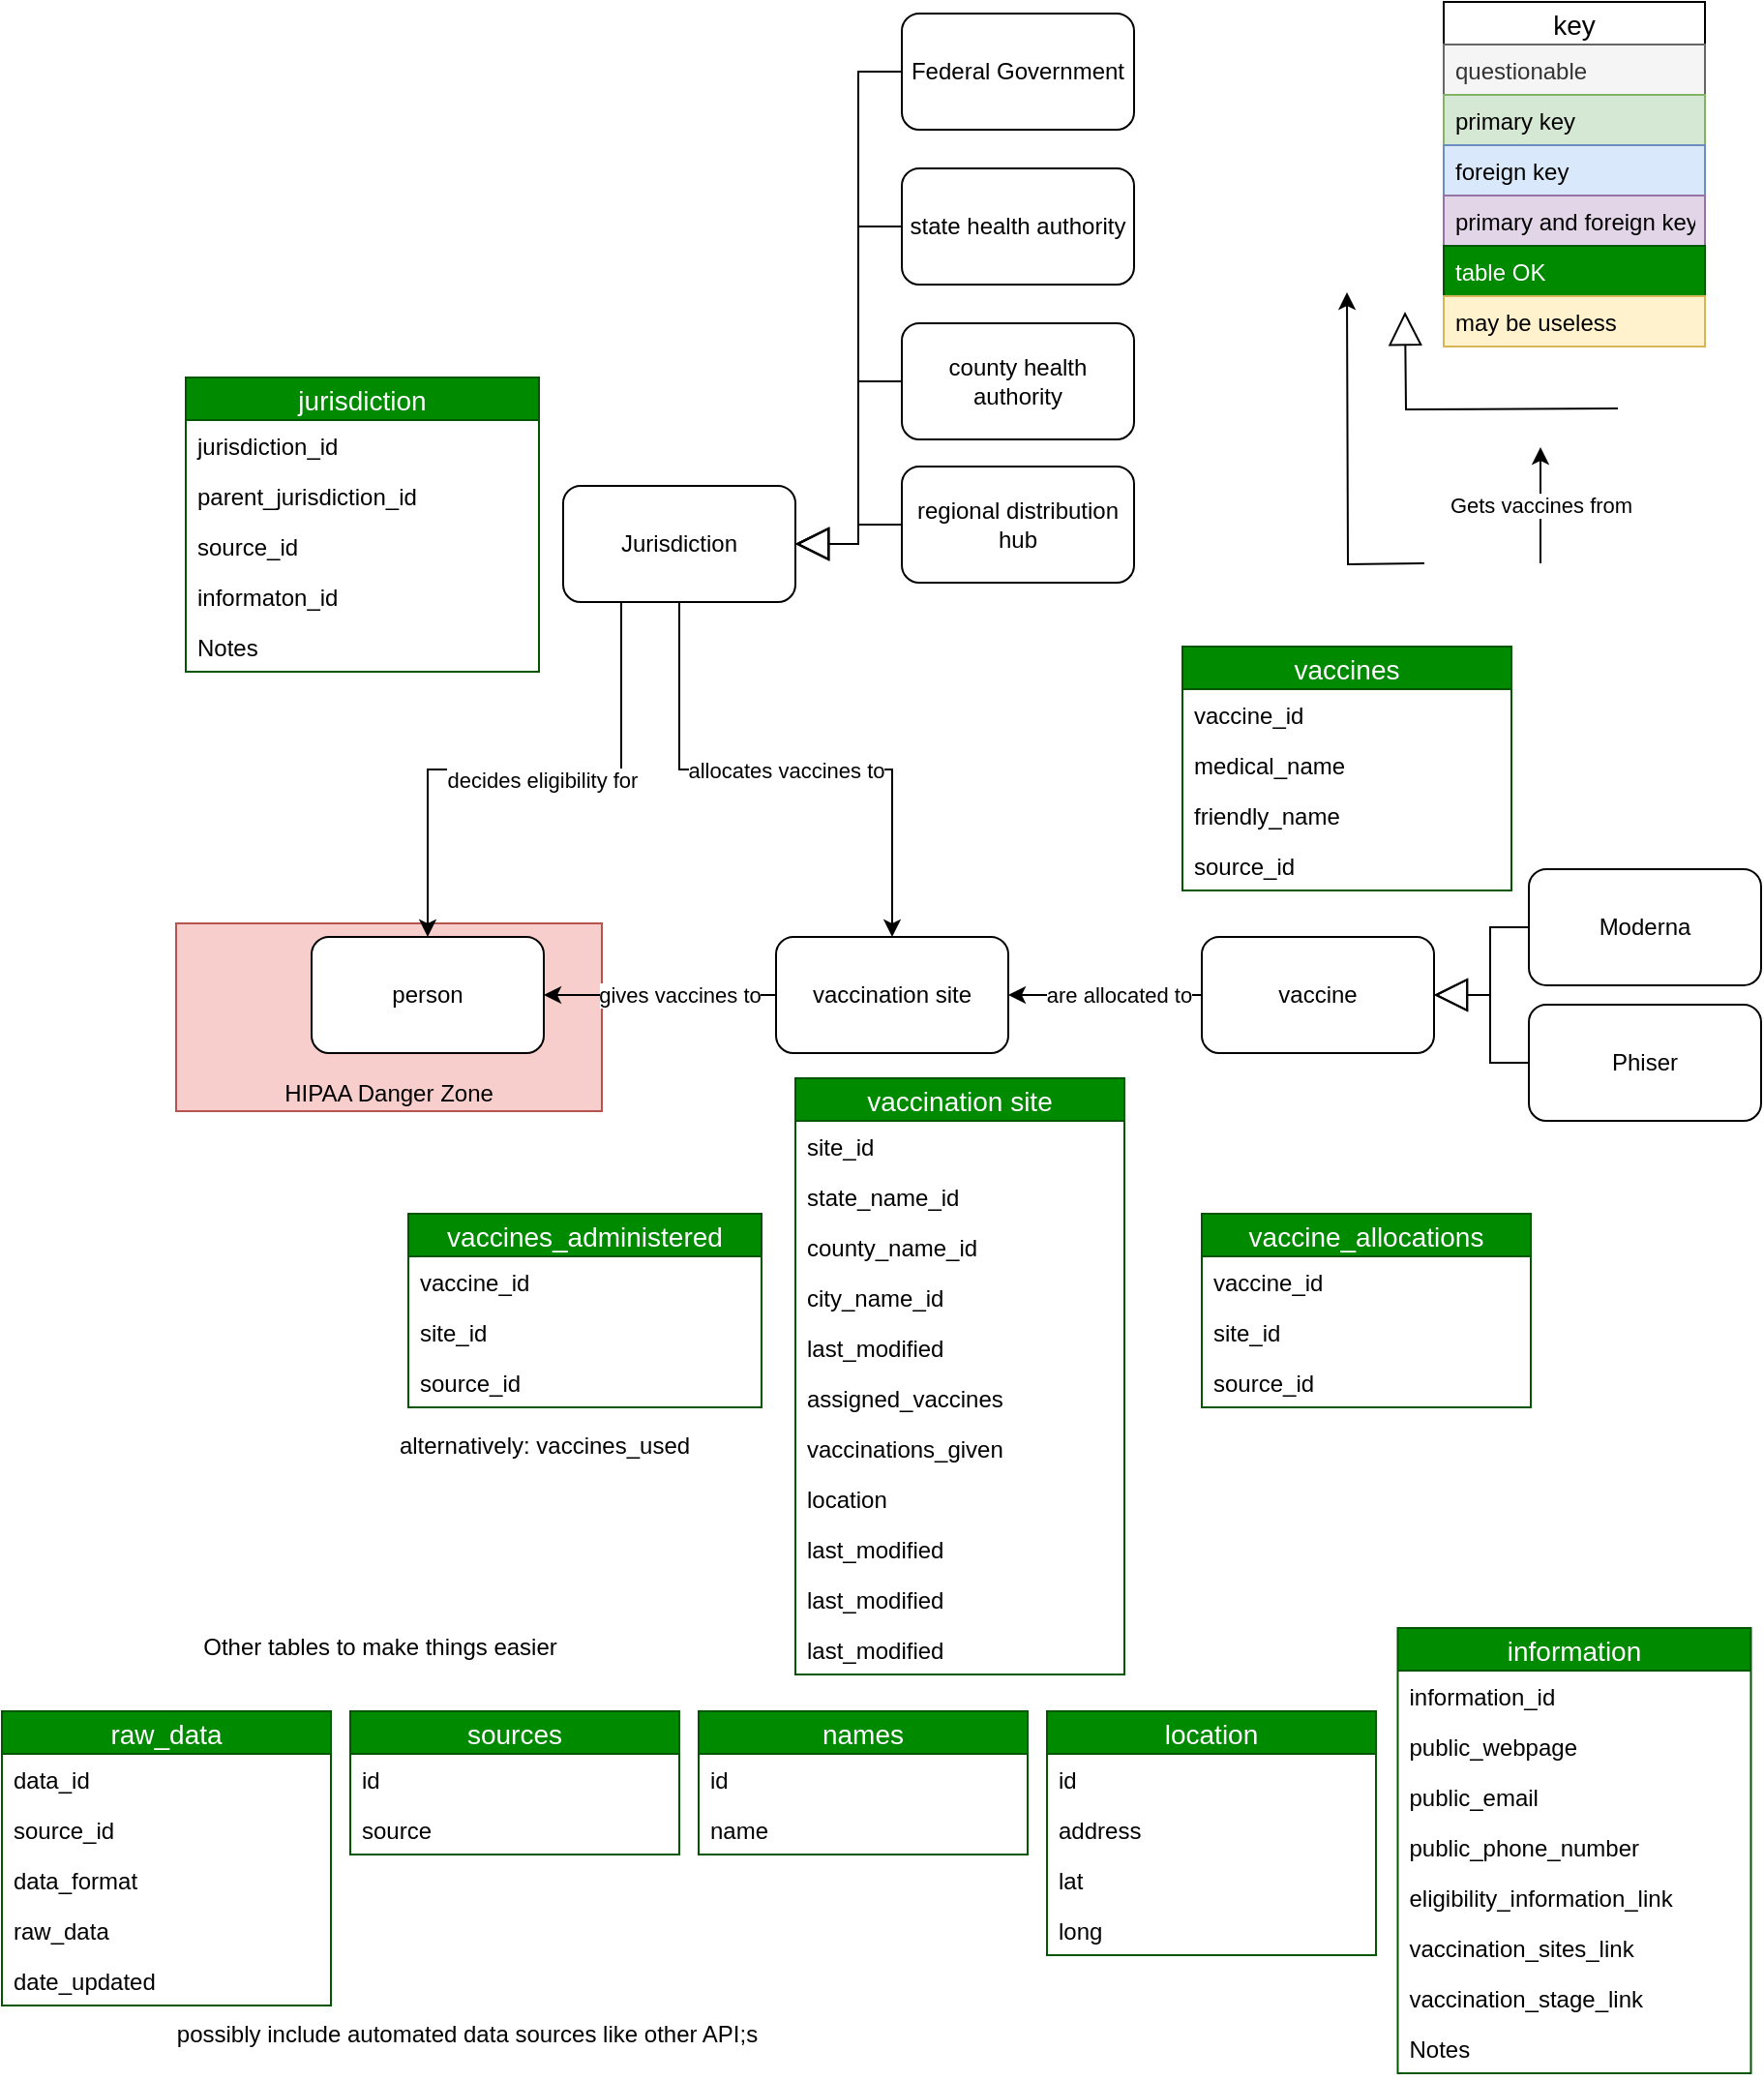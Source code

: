 <mxfile compressed="false" version="13.7.9" type="device">
  <diagram id="gkTDoFV87DzuoV1fEBKY" name="Page-1">
    <mxGraphModel dx="1480" dy="555" grid="1" gridSize="10" guides="1" tooltips="1" connect="1" arrows="1" fold="1" page="1" pageScale="1" pageWidth="850" pageHeight="1100" math="0" shadow="0">
      <root>
        <mxCell id="0" />
        <mxCell id="1" parent="0" />
        <mxCell id="8nI3qpwCQh2RL1x1nEvz-51" value="HIPAA Danger Zone" style="rounded=0;whiteSpace=wrap;html=1;fillColor=#f8cecc;strokeColor=#b85450;verticalAlign=bottom;" parent="1" vertex="1">
          <mxGeometry x="30" y="486" width="220" height="97" as="geometry" />
        </mxCell>
        <mxCell id="2SADG2Mm19aQtGV7RvQH-7" style="edgeStyle=orthogonalEdgeStyle;rounded=0;orthogonalLoop=1;jettySize=auto;html=1;endArrow=classic;endFill=1;endSize=6;" parent="1" edge="1">
          <mxGeometry relative="1" as="geometry">
            <mxPoint x="635" y="160" as="targetPoint" />
            <mxPoint x="675" y="300" as="sourcePoint" />
          </mxGeometry>
        </mxCell>
        <mxCell id="2SADG2Mm19aQtGV7RvQH-26" style="edgeStyle=orthogonalEdgeStyle;rounded=0;orthogonalLoop=1;jettySize=auto;html=1;exitX=0;exitY=0.5;exitDx=0;exitDy=0;entryX=1;entryY=0.5;entryDx=0;entryDy=0;endArrow=classic;endFill=1;endSize=6;" parent="1" source="2SADG2Mm19aQtGV7RvQH-1" target="2SADG2Mm19aQtGV7RvQH-17" edge="1">
          <mxGeometry relative="1" as="geometry" />
        </mxCell>
        <mxCell id="2SADG2Mm19aQtGV7RvQH-27" value="gives vaccines to" style="edgeLabel;html=1;align=center;verticalAlign=middle;resizable=0;points=[];" parent="2SADG2Mm19aQtGV7RvQH-26" vertex="1" connectable="0">
          <mxGeometry x="0.208" y="-2" relative="1" as="geometry">
            <mxPoint x="22" y="2" as="offset" />
          </mxGeometry>
        </mxCell>
        <mxCell id="2SADG2Mm19aQtGV7RvQH-1" value="vaccination site" style="rounded=1;whiteSpace=wrap;html=1;" parent="1" vertex="1">
          <mxGeometry x="340" y="493" width="120" height="60" as="geometry" />
        </mxCell>
        <mxCell id="2SADG2Mm19aQtGV7RvQH-33" style="edgeStyle=orthogonalEdgeStyle;rounded=0;orthogonalLoop=1;jettySize=auto;html=1;exitX=0;exitY=0.5;exitDx=0;exitDy=0;entryX=1;entryY=0.5;entryDx=0;entryDy=0;endArrow=classic;endFill=1;endSize=6;" parent="1" source="2SADG2Mm19aQtGV7RvQH-2" target="2SADG2Mm19aQtGV7RvQH-1" edge="1">
          <mxGeometry relative="1" as="geometry" />
        </mxCell>
        <mxCell id="2SADG2Mm19aQtGV7RvQH-34" value="are allocated to" style="edgeLabel;html=1;align=center;verticalAlign=middle;resizable=0;points=[];" parent="2SADG2Mm19aQtGV7RvQH-33" vertex="1" connectable="0">
          <mxGeometry x="0.327" y="2" relative="1" as="geometry">
            <mxPoint x="23.33" y="-2" as="offset" />
          </mxGeometry>
        </mxCell>
        <mxCell id="2SADG2Mm19aQtGV7RvQH-2" value="vaccine" style="rounded=1;whiteSpace=wrap;html=1;" parent="1" vertex="1">
          <mxGeometry x="560" y="493" width="120" height="60" as="geometry" />
        </mxCell>
        <mxCell id="2SADG2Mm19aQtGV7RvQH-5" style="edgeStyle=orthogonalEdgeStyle;rounded=0;orthogonalLoop=1;jettySize=auto;html=1;exitX=0;exitY=0.5;exitDx=0;exitDy=0;entryX=1;entryY=0.5;entryDx=0;entryDy=0;endArrow=block;endFill=0;endSize=15;" parent="1" source="2SADG2Mm19aQtGV7RvQH-3" target="2SADG2Mm19aQtGV7RvQH-2" edge="1">
          <mxGeometry relative="1" as="geometry" />
        </mxCell>
        <mxCell id="2SADG2Mm19aQtGV7RvQH-3" value="Phiser" style="rounded=1;whiteSpace=wrap;html=1;" parent="1" vertex="1">
          <mxGeometry x="729" y="528" width="120" height="60" as="geometry" />
        </mxCell>
        <mxCell id="2SADG2Mm19aQtGV7RvQH-6" style="edgeStyle=orthogonalEdgeStyle;rounded=0;orthogonalLoop=1;jettySize=auto;html=1;exitX=0;exitY=0.5;exitDx=0;exitDy=0;entryX=1;entryY=0.5;entryDx=0;entryDy=0;endArrow=block;endFill=0;endSize=15;" parent="1" source="2SADG2Mm19aQtGV7RvQH-4" target="2SADG2Mm19aQtGV7RvQH-2" edge="1">
          <mxGeometry relative="1" as="geometry" />
        </mxCell>
        <mxCell id="2SADG2Mm19aQtGV7RvQH-4" value="Moderna" style="rounded=1;whiteSpace=wrap;html=1;" parent="1" vertex="1">
          <mxGeometry x="729" y="458" width="120" height="60" as="geometry" />
        </mxCell>
        <mxCell id="2SADG2Mm19aQtGV7RvQH-8" style="edgeStyle=orthogonalEdgeStyle;rounded=0;orthogonalLoop=1;jettySize=auto;html=1;exitX=0.5;exitY=0;exitDx=0;exitDy=0;entryX=0.5;entryY=1;entryDx=0;entryDy=0;endArrow=block;endFill=0;endSize=15;" parent="1" edge="1">
          <mxGeometry relative="1" as="geometry">
            <mxPoint x="775" y="220" as="sourcePoint" />
            <mxPoint x="665" y="170" as="targetPoint" />
          </mxGeometry>
        </mxCell>
        <mxCell id="2SADG2Mm19aQtGV7RvQH-9" value="state health authority" style="rounded=1;whiteSpace=wrap;html=1;" parent="1" vertex="1">
          <mxGeometry x="405" y="96" width="120" height="60" as="geometry" />
        </mxCell>
        <mxCell id="2SADG2Mm19aQtGV7RvQH-10" value="county health authority" style="rounded=1;whiteSpace=wrap;html=1;" parent="1" vertex="1">
          <mxGeometry x="405" y="176" width="120" height="60" as="geometry" />
        </mxCell>
        <mxCell id="2SADG2Mm19aQtGV7RvQH-11" value="Federal Government" style="rounded=1;whiteSpace=wrap;html=1;" parent="1" vertex="1">
          <mxGeometry x="405" y="16" width="120" height="60" as="geometry" />
        </mxCell>
        <mxCell id="2SADG2Mm19aQtGV7RvQH-17" value="person" style="rounded=1;whiteSpace=wrap;html=1;" parent="1" vertex="1">
          <mxGeometry x="100" y="493" width="120" height="60" as="geometry" />
        </mxCell>
        <mxCell id="2SADG2Mm19aQtGV7RvQH-24" style="edgeStyle=orthogonalEdgeStyle;rounded=0;orthogonalLoop=1;jettySize=auto;html=1;entryX=0.5;entryY=0;entryDx=0;entryDy=0;endArrow=classic;endFill=1;endSize=6;exitX=0.25;exitY=1;exitDx=0;exitDy=0;" parent="1" source="8nI3qpwCQh2RL1x1nEvz-28" target="2SADG2Mm19aQtGV7RvQH-17" edge="1">
          <mxGeometry relative="1" as="geometry">
            <mxPoint x="150" y="186" as="sourcePoint" />
          </mxGeometry>
        </mxCell>
        <mxCell id="2SADG2Mm19aQtGV7RvQH-25" value="decides eligibility for" style="edgeLabel;html=1;align=center;verticalAlign=middle;resizable=0;points=[];" parent="2SADG2Mm19aQtGV7RvQH-24" vertex="1" connectable="0">
          <mxGeometry x="-0.167" y="6" relative="1" as="geometry">
            <mxPoint x="-14.17" y="-1" as="offset" />
          </mxGeometry>
        </mxCell>
        <mxCell id="2SADG2Mm19aQtGV7RvQH-21" style="edgeStyle=orthogonalEdgeStyle;rounded=0;orthogonalLoop=1;jettySize=auto;html=1;exitX=0;exitY=0.5;exitDx=0;exitDy=0;entryX=1;entryY=0.5;entryDx=0;entryDy=0;endArrow=block;endFill=0;endSize=15;" parent="1" source="2SADG2Mm19aQtGV7RvQH-11" target="8nI3qpwCQh2RL1x1nEvz-28" edge="1">
          <mxGeometry relative="1" as="geometry">
            <mxPoint x="380" y="246" as="sourcePoint" />
            <mxPoint x="350" y="126" as="targetPoint" />
          </mxGeometry>
        </mxCell>
        <mxCell id="2SADG2Mm19aQtGV7RvQH-22" style="edgeStyle=orthogonalEdgeStyle;rounded=0;orthogonalLoop=1;jettySize=auto;html=1;exitX=0;exitY=0.5;exitDx=0;exitDy=0;entryX=1;entryY=0.5;entryDx=0;entryDy=0;endArrow=block;endFill=0;endSize=15;" parent="1" source="2SADG2Mm19aQtGV7RvQH-9" target="8nI3qpwCQh2RL1x1nEvz-28" edge="1">
          <mxGeometry relative="1" as="geometry">
            <mxPoint x="390" y="256" as="sourcePoint" />
            <mxPoint x="350" y="126" as="targetPoint" />
          </mxGeometry>
        </mxCell>
        <mxCell id="2SADG2Mm19aQtGV7RvQH-23" style="edgeStyle=orthogonalEdgeStyle;rounded=0;orthogonalLoop=1;jettySize=auto;html=1;exitX=0;exitY=0.5;exitDx=0;exitDy=0;entryX=1;entryY=0.5;entryDx=0;entryDy=0;endArrow=block;endFill=0;endSize=15;" parent="1" source="2SADG2Mm19aQtGV7RvQH-10" target="8nI3qpwCQh2RL1x1nEvz-28" edge="1">
          <mxGeometry relative="1" as="geometry">
            <mxPoint x="400" y="266" as="sourcePoint" />
            <mxPoint x="350" y="126" as="targetPoint" />
          </mxGeometry>
        </mxCell>
        <mxCell id="2SADG2Mm19aQtGV7RvQH-31" value="Gets vaccines from" style="edgeStyle=orthogonalEdgeStyle;rounded=0;orthogonalLoop=1;jettySize=auto;html=1;exitX=0.5;exitY=0;exitDx=0;exitDy=0;entryX=0.5;entryY=1;entryDx=0;entryDy=0;endArrow=classic;endFill=1;endSize=6;" parent="1" edge="1">
          <mxGeometry relative="1" as="geometry">
            <mxPoint x="735" y="300" as="sourcePoint" />
            <mxPoint x="735" y="240" as="targetPoint" />
          </mxGeometry>
        </mxCell>
        <mxCell id="2SADG2Mm19aQtGV7RvQH-32" value="allocates vaccines to" style="edgeStyle=orthogonalEdgeStyle;rounded=0;orthogonalLoop=1;jettySize=auto;html=1;entryX=0.5;entryY=0;entryDx=0;entryDy=0;endArrow=classic;endFill=1;endSize=6;exitX=0.5;exitY=1;exitDx=0;exitDy=0;" parent="1" source="8nI3qpwCQh2RL1x1nEvz-28" target="2SADG2Mm19aQtGV7RvQH-1" edge="1">
          <mxGeometry relative="1" as="geometry">
            <mxPoint x="400" y="433" as="sourcePoint" />
            <mxPoint x="409.76" y="503.0" as="targetPoint" />
          </mxGeometry>
        </mxCell>
        <mxCell id="8nI3qpwCQh2RL1x1nEvz-28" value="Jurisdiction" style="rounded=1;whiteSpace=wrap;html=1;" parent="1" vertex="1">
          <mxGeometry x="230" y="260" width="120" height="60" as="geometry" />
        </mxCell>
        <mxCell id="8nI3qpwCQh2RL1x1nEvz-49" value="alternatively: vaccines_used" style="text;html=1;align=center;verticalAlign=middle;resizable=0;points=[];autosize=1;" parent="1" vertex="1">
          <mxGeometry x="140" y="746" width="160" height="20" as="geometry" />
        </mxCell>
        <mxCell id="8nI3qpwCQh2RL1x1nEvz-52" value="Other tables to make things easier" style="text;html=1;align=center;verticalAlign=middle;resizable=0;points=[];autosize=1;" parent="1" vertex="1">
          <mxGeometry x="35" y="850" width="200" height="20" as="geometry" />
        </mxCell>
        <mxCell id="8nI3qpwCQh2RL1x1nEvz-53" value="possibly include automated data sources like other API;s" style="text;html=1;align=center;verticalAlign=middle;resizable=0;points=[];autosize=1;" parent="1" vertex="1">
          <mxGeometry x="20" y="1050" width="320" height="20" as="geometry" />
        </mxCell>
        <mxCell id="8nI3qpwCQh2RL1x1nEvz-9" value="vaccination site" style="swimlane;fontStyle=0;childLayout=stackLayout;horizontal=1;startSize=22;fillColor=#008a00;horizontalStack=0;resizeParent=1;resizeParentMax=0;resizeLast=0;collapsible=1;marginBottom=0;swimlaneFillColor=#ffffff;align=center;fontSize=14;strokeColor=#005700;fontColor=#ffffff;" parent="1" vertex="1">
          <mxGeometry x="350" y="566" width="170" height="308" as="geometry" />
        </mxCell>
        <mxCell id="8nI3qpwCQh2RL1x1nEvz-10" value="site_id" style="text;spacingLeft=4;spacingRight=4;overflow=hidden;rotatable=0;points=[[0,0.5],[1,0.5]];portConstraint=eastwest;fontSize=12;" parent="8nI3qpwCQh2RL1x1nEvz-9" vertex="1">
          <mxGeometry y="22" width="170" height="26" as="geometry" />
        </mxCell>
        <mxCell id="8nI3qpwCQh2RL1x1nEvz-11" value="state_name_id" style="text;strokeColor=none;fillColor=none;spacingLeft=4;spacingRight=4;overflow=hidden;rotatable=0;points=[[0,0.5],[1,0.5]];portConstraint=eastwest;fontSize=12;" parent="8nI3qpwCQh2RL1x1nEvz-9" vertex="1">
          <mxGeometry y="48" width="170" height="26" as="geometry" />
        </mxCell>
        <mxCell id="8nI3qpwCQh2RL1x1nEvz-12" value="county_name_id" style="text;strokeColor=none;fillColor=none;spacingLeft=4;spacingRight=4;overflow=hidden;rotatable=0;points=[[0,0.5],[1,0.5]];portConstraint=eastwest;fontSize=12;" parent="8nI3qpwCQh2RL1x1nEvz-9" vertex="1">
          <mxGeometry y="74" width="170" height="26" as="geometry" />
        </mxCell>
        <mxCell id="8nI3qpwCQh2RL1x1nEvz-13" value="city_name_id" style="text;strokeColor=none;fillColor=none;spacingLeft=4;spacingRight=4;overflow=hidden;rotatable=0;points=[[0,0.5],[1,0.5]];portConstraint=eastwest;fontSize=12;" parent="8nI3qpwCQh2RL1x1nEvz-9" vertex="1">
          <mxGeometry y="100" width="170" height="26" as="geometry" />
        </mxCell>
        <mxCell id="8nI3qpwCQh2RL1x1nEvz-14" value="last_modified" style="text;strokeColor=none;fillColor=none;spacingLeft=4;spacingRight=4;overflow=hidden;rotatable=0;points=[[0,0.5],[1,0.5]];portConstraint=eastwest;fontSize=12;" parent="8nI3qpwCQh2RL1x1nEvz-9" vertex="1">
          <mxGeometry y="126" width="170" height="26" as="geometry" />
        </mxCell>
        <mxCell id="8nI3qpwCQh2RL1x1nEvz-15" value="assigned_vaccines" style="text;strokeColor=none;fillColor=none;spacingLeft=4;spacingRight=4;overflow=hidden;rotatable=0;points=[[0,0.5],[1,0.5]];portConstraint=eastwest;fontSize=12;" parent="8nI3qpwCQh2RL1x1nEvz-9" vertex="1">
          <mxGeometry y="152" width="170" height="26" as="geometry" />
        </mxCell>
        <mxCell id="8nI3qpwCQh2RL1x1nEvz-16" value="vaccinations_given" style="text;strokeColor=none;fillColor=none;spacingLeft=4;spacingRight=4;overflow=hidden;rotatable=0;points=[[0,0.5],[1,0.5]];portConstraint=eastwest;fontSize=12;" parent="8nI3qpwCQh2RL1x1nEvz-9" vertex="1">
          <mxGeometry y="178" width="170" height="26" as="geometry" />
        </mxCell>
        <mxCell id="8nI3qpwCQh2RL1x1nEvz-17" value="location" style="text;strokeColor=none;fillColor=none;spacingLeft=4;spacingRight=4;overflow=hidden;rotatable=0;points=[[0,0.5],[1,0.5]];portConstraint=eastwest;fontSize=12;" parent="8nI3qpwCQh2RL1x1nEvz-9" vertex="1">
          <mxGeometry y="204" width="170" height="26" as="geometry" />
        </mxCell>
        <mxCell id="8nI3qpwCQh2RL1x1nEvz-18" value="last_modified" style="text;strokeColor=none;fillColor=none;spacingLeft=4;spacingRight=4;overflow=hidden;rotatable=0;points=[[0,0.5],[1,0.5]];portConstraint=eastwest;fontSize=12;" parent="8nI3qpwCQh2RL1x1nEvz-9" vertex="1">
          <mxGeometry y="230" width="170" height="26" as="geometry" />
        </mxCell>
        <mxCell id="8nI3qpwCQh2RL1x1nEvz-19" value="last_modified" style="text;strokeColor=none;fillColor=none;spacingLeft=4;spacingRight=4;overflow=hidden;rotatable=0;points=[[0,0.5],[1,0.5]];portConstraint=eastwest;fontSize=12;" parent="8nI3qpwCQh2RL1x1nEvz-9" vertex="1">
          <mxGeometry y="256" width="170" height="26" as="geometry" />
        </mxCell>
        <mxCell id="8nI3qpwCQh2RL1x1nEvz-20" value="last_modified" style="text;strokeColor=none;fillColor=none;spacingLeft=4;spacingRight=4;overflow=hidden;rotatable=0;points=[[0,0.5],[1,0.5]];portConstraint=eastwest;fontSize=12;" parent="8nI3qpwCQh2RL1x1nEvz-9" vertex="1">
          <mxGeometry y="282" width="170" height="26" as="geometry" />
        </mxCell>
        <mxCell id="8nI3qpwCQh2RL1x1nEvz-45" value="vaccines_administered" style="swimlane;fontStyle=0;childLayout=stackLayout;horizontal=1;startSize=22;fillColor=#008a00;horizontalStack=0;resizeParent=1;resizeParentMax=0;resizeLast=0;collapsible=1;marginBottom=0;swimlaneFillColor=#ffffff;align=center;fontSize=14;strokeColor=#005700;fontColor=#ffffff;" parent="1" vertex="1">
          <mxGeometry x="150" y="636" width="182.5" height="100" as="geometry" />
        </mxCell>
        <mxCell id="8nI3qpwCQh2RL1x1nEvz-46" value="vaccine_id" style="text;spacingLeft=4;spacingRight=4;overflow=hidden;rotatable=0;points=[[0,0.5],[1,0.5]];portConstraint=eastwest;fontSize=12;" parent="8nI3qpwCQh2RL1x1nEvz-45" vertex="1">
          <mxGeometry y="22" width="182.5" height="26" as="geometry" />
        </mxCell>
        <mxCell id="8nI3qpwCQh2RL1x1nEvz-47" value="site_id" style="text;spacingLeft=4;spacingRight=4;overflow=hidden;rotatable=0;points=[[0,0.5],[1,0.5]];portConstraint=eastwest;fontSize=12;" parent="8nI3qpwCQh2RL1x1nEvz-45" vertex="1">
          <mxGeometry y="48" width="182.5" height="26" as="geometry" />
        </mxCell>
        <mxCell id="8nI3qpwCQh2RL1x1nEvz-48" value="source_id" style="text;strokeColor=none;fillColor=none;spacingLeft=4;spacingRight=4;overflow=hidden;rotatable=0;points=[[0,0.5],[1,0.5]];portConstraint=eastwest;fontSize=12;" parent="8nI3qpwCQh2RL1x1nEvz-45" vertex="1">
          <mxGeometry y="74" width="182.5" height="26" as="geometry" />
        </mxCell>
        <mxCell id="8nI3qpwCQh2RL1x1nEvz-36" value="vaccine_allocations" style="swimlane;fontStyle=0;childLayout=stackLayout;horizontal=1;startSize=22;fillColor=#008a00;horizontalStack=0;resizeParent=1;resizeParentMax=0;resizeLast=0;collapsible=1;marginBottom=0;swimlaneFillColor=#ffffff;align=center;fontSize=14;strokeColor=#005700;fontColor=#ffffff;" parent="1" vertex="1">
          <mxGeometry x="560" y="636" width="170" height="100" as="geometry" />
        </mxCell>
        <mxCell id="8nI3qpwCQh2RL1x1nEvz-37" value="vaccine_id" style="text;spacingLeft=4;spacingRight=4;overflow=hidden;rotatable=0;points=[[0,0.5],[1,0.5]];portConstraint=eastwest;fontSize=12;" parent="8nI3qpwCQh2RL1x1nEvz-36" vertex="1">
          <mxGeometry y="22" width="170" height="26" as="geometry" />
        </mxCell>
        <mxCell id="8nI3qpwCQh2RL1x1nEvz-38" value="site_id" style="text;spacingLeft=4;spacingRight=4;overflow=hidden;rotatable=0;points=[[0,0.5],[1,0.5]];portConstraint=eastwest;fontSize=12;" parent="8nI3qpwCQh2RL1x1nEvz-36" vertex="1">
          <mxGeometry y="48" width="170" height="26" as="geometry" />
        </mxCell>
        <mxCell id="8nI3qpwCQh2RL1x1nEvz-40" value="source_id" style="text;strokeColor=none;fillColor=none;spacingLeft=4;spacingRight=4;overflow=hidden;rotatable=0;points=[[0,0.5],[1,0.5]];portConstraint=eastwest;fontSize=12;" parent="8nI3qpwCQh2RL1x1nEvz-36" vertex="1">
          <mxGeometry y="74" width="170" height="26" as="geometry" />
        </mxCell>
        <mxCell id="8nI3qpwCQh2RL1x1nEvz-1" value="vaccines" style="swimlane;fontStyle=0;childLayout=stackLayout;horizontal=1;startSize=22;fillColor=#008a00;horizontalStack=0;resizeParent=1;resizeParentMax=0;resizeLast=0;collapsible=1;marginBottom=0;swimlaneFillColor=#ffffff;align=center;fontSize=14;strokeColor=#005700;fontColor=#ffffff;" parent="1" vertex="1">
          <mxGeometry x="550" y="343" width="170" height="126" as="geometry" />
        </mxCell>
        <mxCell id="8nI3qpwCQh2RL1x1nEvz-2" value="vaccine_id" style="text;spacingLeft=4;spacingRight=4;overflow=hidden;rotatable=0;points=[[0,0.5],[1,0.5]];portConstraint=eastwest;fontSize=12;" parent="8nI3qpwCQh2RL1x1nEvz-1" vertex="1">
          <mxGeometry y="22" width="170" height="26" as="geometry" />
        </mxCell>
        <mxCell id="8nI3qpwCQh2RL1x1nEvz-3" value="medical_name" style="text;spacingLeft=4;spacingRight=4;overflow=hidden;rotatable=0;points=[[0,0.5],[1,0.5]];portConstraint=eastwest;fontSize=12;" parent="8nI3qpwCQh2RL1x1nEvz-1" vertex="1">
          <mxGeometry y="48" width="170" height="26" as="geometry" />
        </mxCell>
        <mxCell id="8nI3qpwCQh2RL1x1nEvz-4" value="friendly_name" style="text;strokeColor=none;fillColor=none;spacingLeft=4;spacingRight=4;overflow=hidden;rotatable=0;points=[[0,0.5],[1,0.5]];portConstraint=eastwest;fontSize=12;" parent="8nI3qpwCQh2RL1x1nEvz-1" vertex="1">
          <mxGeometry y="74" width="170" height="26" as="geometry" />
        </mxCell>
        <mxCell id="8nI3qpwCQh2RL1x1nEvz-5" value="source_id" style="text;strokeColor=none;fillColor=none;spacingLeft=4;spacingRight=4;overflow=hidden;rotatable=0;points=[[0,0.5],[1,0.5]];portConstraint=eastwest;fontSize=12;" parent="8nI3qpwCQh2RL1x1nEvz-1" vertex="1">
          <mxGeometry y="100" width="170" height="26" as="geometry" />
        </mxCell>
        <mxCell id="8nI3qpwCQh2RL1x1nEvz-21" value="key" style="swimlane;fontStyle=0;childLayout=stackLayout;horizontal=1;startSize=22;fillColor=none;horizontalStack=0;resizeParent=1;resizeParentMax=0;resizeLast=0;collapsible=1;marginBottom=0;swimlaneFillColor=#ffffff;align=center;fontSize=14;" parent="1" vertex="1">
          <mxGeometry x="685" y="10" width="135" height="178" as="geometry" />
        </mxCell>
        <mxCell id="8nI3qpwCQh2RL1x1nEvz-22" value="questionable" style="text;strokeColor=#666666;fillColor=#f5f5f5;spacingLeft=4;spacingRight=4;overflow=hidden;rotatable=0;points=[[0,0.5],[1,0.5]];portConstraint=eastwest;fontSize=12;fontColor=#333333;" parent="8nI3qpwCQh2RL1x1nEvz-21" vertex="1">
          <mxGeometry y="22" width="135" height="26" as="geometry" />
        </mxCell>
        <mxCell id="8nI3qpwCQh2RL1x1nEvz-23" value="primary key" style="text;strokeColor=#82b366;fillColor=#d5e8d4;spacingLeft=4;spacingRight=4;overflow=hidden;rotatable=0;points=[[0,0.5],[1,0.5]];portConstraint=eastwest;fontSize=12;" parent="8nI3qpwCQh2RL1x1nEvz-21" vertex="1">
          <mxGeometry y="48" width="135" height="26" as="geometry" />
        </mxCell>
        <mxCell id="8nI3qpwCQh2RL1x1nEvz-24" value="foreign key" style="text;strokeColor=#6c8ebf;fillColor=#dae8fc;spacingLeft=4;spacingRight=4;overflow=hidden;rotatable=0;points=[[0,0.5],[1,0.5]];portConstraint=eastwest;fontSize=12;" parent="8nI3qpwCQh2RL1x1nEvz-21" vertex="1">
          <mxGeometry y="74" width="135" height="26" as="geometry" />
        </mxCell>
        <mxCell id="8nI3qpwCQh2RL1x1nEvz-25" value="primary and foreign key" style="text;strokeColor=#9673a6;fillColor=#e1d5e7;spacingLeft=4;spacingRight=4;overflow=hidden;rotatable=0;points=[[0,0.5],[1,0.5]];portConstraint=eastwest;fontSize=12;" parent="8nI3qpwCQh2RL1x1nEvz-21" vertex="1">
          <mxGeometry y="100" width="135" height="26" as="geometry" />
        </mxCell>
        <mxCell id="8nI3qpwCQh2RL1x1nEvz-26" value="table OK" style="text;strokeColor=#005700;fillColor=#008a00;spacingLeft=4;spacingRight=4;overflow=hidden;rotatable=0;points=[[0,0.5],[1,0.5]];portConstraint=eastwest;fontSize=12;fontColor=#ffffff;" parent="8nI3qpwCQh2RL1x1nEvz-21" vertex="1">
          <mxGeometry y="126" width="135" height="26" as="geometry" />
        </mxCell>
        <mxCell id="8nI3qpwCQh2RL1x1nEvz-27" value="may be useless" style="text;strokeColor=#d6b656;fillColor=#fff2cc;spacingLeft=4;spacingRight=4;overflow=hidden;rotatable=0;points=[[0,0.5],[1,0.5]];portConstraint=eastwest;fontSize=12;" parent="8nI3qpwCQh2RL1x1nEvz-21" vertex="1">
          <mxGeometry y="152" width="135" height="26" as="geometry" />
        </mxCell>
        <mxCell id="wKSxOZGTtH2zUBn96tBt-27" value="regional distribution hub" style="rounded=1;whiteSpace=wrap;html=1;" vertex="1" parent="1">
          <mxGeometry x="405" y="250" width="120" height="60" as="geometry" />
        </mxCell>
        <mxCell id="wKSxOZGTtH2zUBn96tBt-29" style="edgeStyle=orthogonalEdgeStyle;rounded=0;orthogonalLoop=1;jettySize=auto;html=1;exitX=0;exitY=0.5;exitDx=0;exitDy=0;entryX=1;entryY=0.5;entryDx=0;entryDy=0;endArrow=block;endFill=0;endSize=15;" edge="1" parent="1" source="wKSxOZGTtH2zUBn96tBt-27" target="8nI3qpwCQh2RL1x1nEvz-28">
          <mxGeometry relative="1" as="geometry">
            <mxPoint x="415" y="216" as="sourcePoint" />
            <mxPoint x="350" y="140" as="targetPoint" />
          </mxGeometry>
        </mxCell>
        <mxCell id="wKSxOZGTtH2zUBn96tBt-1" value="jurisdiction" style="swimlane;fontStyle=0;childLayout=stackLayout;horizontal=1;startSize=22;fillColor=#008a00;horizontalStack=0;resizeParent=1;resizeParentMax=0;resizeLast=0;collapsible=1;marginBottom=0;swimlaneFillColor=#ffffff;align=center;fontSize=14;strokeColor=#005700;fontColor=#ffffff;" vertex="1" parent="1">
          <mxGeometry x="35" y="204" width="182.5" height="152" as="geometry" />
        </mxCell>
        <mxCell id="wKSxOZGTtH2zUBn96tBt-2" value="jurisdiction_id" style="text;spacingLeft=4;spacingRight=4;overflow=hidden;rotatable=0;points=[[0,0.5],[1,0.5]];portConstraint=eastwest;fontSize=12;" vertex="1" parent="wKSxOZGTtH2zUBn96tBt-1">
          <mxGeometry y="22" width="182.5" height="26" as="geometry" />
        </mxCell>
        <mxCell id="wKSxOZGTtH2zUBn96tBt-3" value="parent_jurisdiction_id" style="text;spacingLeft=4;spacingRight=4;overflow=hidden;rotatable=0;points=[[0,0.5],[1,0.5]];portConstraint=eastwest;fontSize=12;" vertex="1" parent="wKSxOZGTtH2zUBn96tBt-1">
          <mxGeometry y="48" width="182.5" height="26" as="geometry" />
        </mxCell>
        <mxCell id="wKSxOZGTtH2zUBn96tBt-4" value="source_id" style="text;strokeColor=none;fillColor=none;spacingLeft=4;spacingRight=4;overflow=hidden;rotatable=0;points=[[0,0.5],[1,0.5]];portConstraint=eastwest;fontSize=12;" vertex="1" parent="wKSxOZGTtH2zUBn96tBt-1">
          <mxGeometry y="74" width="182.5" height="26" as="geometry" />
        </mxCell>
        <mxCell id="wKSxOZGTtH2zUBn96tBt-6" value="informaton_id" style="text;strokeColor=none;fillColor=none;spacingLeft=4;spacingRight=4;overflow=hidden;rotatable=0;points=[[0,0.5],[1,0.5]];portConstraint=eastwest;fontSize=12;" vertex="1" parent="wKSxOZGTtH2zUBn96tBt-1">
          <mxGeometry y="100" width="182.5" height="26" as="geometry" />
        </mxCell>
        <mxCell id="wKSxOZGTtH2zUBn96tBt-7" value="Notes" style="text;strokeColor=none;fillColor=none;spacingLeft=4;spacingRight=4;overflow=hidden;rotatable=0;points=[[0,0.5],[1,0.5]];portConstraint=eastwest;fontSize=12;" vertex="1" parent="wKSxOZGTtH2zUBn96tBt-1">
          <mxGeometry y="126" width="182.5" height="26" as="geometry" />
        </mxCell>
        <mxCell id="wKSxOZGTtH2zUBn96tBt-14" value="information" style="swimlane;fontStyle=0;childLayout=stackLayout;horizontal=1;startSize=22;fillColor=#008a00;horizontalStack=0;resizeParent=1;resizeParentMax=0;resizeLast=0;collapsible=1;marginBottom=0;swimlaneFillColor=#ffffff;align=center;fontSize=14;strokeColor=#005700;fontColor=#ffffff;" vertex="1" parent="1">
          <mxGeometry x="661.25" y="850" width="182.5" height="230" as="geometry" />
        </mxCell>
        <mxCell id="wKSxOZGTtH2zUBn96tBt-15" value="information_id" style="text;spacingLeft=4;spacingRight=4;overflow=hidden;rotatable=0;points=[[0,0.5],[1,0.5]];portConstraint=eastwest;fontSize=12;" vertex="1" parent="wKSxOZGTtH2zUBn96tBt-14">
          <mxGeometry y="22" width="182.5" height="26" as="geometry" />
        </mxCell>
        <mxCell id="wKSxOZGTtH2zUBn96tBt-11" value="public_webpage" style="text;strokeColor=none;fillColor=none;spacingLeft=4;spacingRight=4;overflow=hidden;rotatable=0;points=[[0,0.5],[1,0.5]];portConstraint=eastwest;fontSize=12;" vertex="1" parent="wKSxOZGTtH2zUBn96tBt-14">
          <mxGeometry y="48" width="182.5" height="26" as="geometry" />
        </mxCell>
        <mxCell id="wKSxOZGTtH2zUBn96tBt-12" value="public_email" style="text;strokeColor=none;fillColor=none;spacingLeft=4;spacingRight=4;overflow=hidden;rotatable=0;points=[[0,0.5],[1,0.5]];portConstraint=eastwest;fontSize=12;" vertex="1" parent="wKSxOZGTtH2zUBn96tBt-14">
          <mxGeometry y="74" width="182.5" height="26" as="geometry" />
        </mxCell>
        <mxCell id="wKSxOZGTtH2zUBn96tBt-13" value="public_phone_number" style="text;strokeColor=none;fillColor=none;spacingLeft=4;spacingRight=4;overflow=hidden;rotatable=0;points=[[0,0.5],[1,0.5]];portConstraint=eastwest;fontSize=12;" vertex="1" parent="wKSxOZGTtH2zUBn96tBt-14">
          <mxGeometry y="100" width="182.5" height="26" as="geometry" />
        </mxCell>
        <mxCell id="wKSxOZGTtH2zUBn96tBt-18" value="eligibility_information_link" style="text;strokeColor=none;fillColor=none;spacingLeft=4;spacingRight=4;overflow=hidden;rotatable=0;points=[[0,0.5],[1,0.5]];portConstraint=eastwest;fontSize=12;" vertex="1" parent="wKSxOZGTtH2zUBn96tBt-14">
          <mxGeometry y="126" width="182.5" height="26" as="geometry" />
        </mxCell>
        <mxCell id="wKSxOZGTtH2zUBn96tBt-17" value="vaccination_sites_link" style="text;strokeColor=none;fillColor=none;spacingLeft=4;spacingRight=4;overflow=hidden;rotatable=0;points=[[0,0.5],[1,0.5]];portConstraint=eastwest;fontSize=12;" vertex="1" parent="wKSxOZGTtH2zUBn96tBt-14">
          <mxGeometry y="152" width="182.5" height="26" as="geometry" />
        </mxCell>
        <mxCell id="wKSxOZGTtH2zUBn96tBt-20" value="vaccination_stage_link" style="text;strokeColor=none;fillColor=none;spacingLeft=4;spacingRight=4;overflow=hidden;rotatable=0;points=[[0,0.5],[1,0.5]];portConstraint=eastwest;fontSize=12;" vertex="1" parent="wKSxOZGTtH2zUBn96tBt-14">
          <mxGeometry y="178" width="182.5" height="26" as="geometry" />
        </mxCell>
        <mxCell id="wKSxOZGTtH2zUBn96tBt-19" value="Notes" style="text;strokeColor=none;fillColor=none;spacingLeft=4;spacingRight=4;overflow=hidden;rotatable=0;points=[[0,0.5],[1,0.5]];portConstraint=eastwest;fontSize=12;" vertex="1" parent="wKSxOZGTtH2zUBn96tBt-14">
          <mxGeometry y="204" width="182.5" height="26" as="geometry" />
        </mxCell>
        <mxCell id="8nI3qpwCQh2RL1x1nEvz-31" value="location" style="swimlane;fontStyle=0;childLayout=stackLayout;horizontal=1;startSize=22;fillColor=#008a00;horizontalStack=0;resizeParent=1;resizeParentMax=0;resizeLast=0;collapsible=1;marginBottom=0;swimlaneFillColor=#ffffff;align=center;fontSize=14;strokeColor=#005700;fontColor=#ffffff;" parent="1" vertex="1">
          <mxGeometry x="480" y="893" width="170" height="126" as="geometry" />
        </mxCell>
        <mxCell id="8nI3qpwCQh2RL1x1nEvz-32" value="id" style="text;spacingLeft=4;spacingRight=4;overflow=hidden;rotatable=0;points=[[0,0.5],[1,0.5]];portConstraint=eastwest;fontSize=12;" parent="8nI3qpwCQh2RL1x1nEvz-31" vertex="1">
          <mxGeometry y="22" width="170" height="26" as="geometry" />
        </mxCell>
        <mxCell id="8nI3qpwCQh2RL1x1nEvz-33" value="address" style="text;strokeColor=none;fillColor=none;spacingLeft=4;spacingRight=4;overflow=hidden;rotatable=0;points=[[0,0.5],[1,0.5]];portConstraint=eastwest;fontSize=12;" parent="8nI3qpwCQh2RL1x1nEvz-31" vertex="1">
          <mxGeometry y="48" width="170" height="26" as="geometry" />
        </mxCell>
        <mxCell id="8nI3qpwCQh2RL1x1nEvz-34" value="lat" style="text;strokeColor=none;fillColor=none;spacingLeft=4;spacingRight=4;overflow=hidden;rotatable=0;points=[[0,0.5],[1,0.5]];portConstraint=eastwest;fontSize=12;" parent="8nI3qpwCQh2RL1x1nEvz-31" vertex="1">
          <mxGeometry y="74" width="170" height="26" as="geometry" />
        </mxCell>
        <mxCell id="8nI3qpwCQh2RL1x1nEvz-35" value="long" style="text;strokeColor=none;fillColor=none;spacingLeft=4;spacingRight=4;overflow=hidden;rotatable=0;points=[[0,0.5],[1,0.5]];portConstraint=eastwest;fontSize=12;" parent="8nI3qpwCQh2RL1x1nEvz-31" vertex="1">
          <mxGeometry y="100" width="170" height="26" as="geometry" />
        </mxCell>
        <mxCell id="8nI3qpwCQh2RL1x1nEvz-6" value="names" style="swimlane;fontStyle=0;childLayout=stackLayout;horizontal=1;startSize=22;fillColor=#008a00;horizontalStack=0;resizeParent=1;resizeParentMax=0;resizeLast=0;collapsible=1;marginBottom=0;swimlaneFillColor=#ffffff;align=center;fontSize=14;strokeColor=#005700;fontColor=#ffffff;" parent="1" vertex="1">
          <mxGeometry x="300" y="893" width="170" height="74" as="geometry" />
        </mxCell>
        <mxCell id="8nI3qpwCQh2RL1x1nEvz-7" value="id" style="text;spacingLeft=4;spacingRight=4;overflow=hidden;rotatable=0;points=[[0,0.5],[1,0.5]];portConstraint=eastwest;fontSize=12;" parent="8nI3qpwCQh2RL1x1nEvz-6" vertex="1">
          <mxGeometry y="22" width="170" height="26" as="geometry" />
        </mxCell>
        <mxCell id="8nI3qpwCQh2RL1x1nEvz-8" value="name" style="text;strokeColor=none;fillColor=none;spacingLeft=4;spacingRight=4;overflow=hidden;rotatable=0;points=[[0,0.5],[1,0.5]];portConstraint=eastwest;fontSize=12;" parent="8nI3qpwCQh2RL1x1nEvz-6" vertex="1">
          <mxGeometry y="48" width="170" height="26" as="geometry" />
        </mxCell>
        <mxCell id="8nI3qpwCQh2RL1x1nEvz-41" value="sources" style="swimlane;fontStyle=0;childLayout=stackLayout;horizontal=1;startSize=22;fillColor=#008a00;horizontalStack=0;resizeParent=1;resizeParentMax=0;resizeLast=0;collapsible=1;marginBottom=0;swimlaneFillColor=#ffffff;align=center;fontSize=14;strokeColor=#005700;fontColor=#ffffff;" parent="1" vertex="1">
          <mxGeometry x="120" y="893" width="170" height="74" as="geometry" />
        </mxCell>
        <mxCell id="8nI3qpwCQh2RL1x1nEvz-42" value="id" style="text;spacingLeft=4;spacingRight=4;overflow=hidden;rotatable=0;points=[[0,0.5],[1,0.5]];portConstraint=eastwest;fontSize=12;" parent="8nI3qpwCQh2RL1x1nEvz-41" vertex="1">
          <mxGeometry y="22" width="170" height="26" as="geometry" />
        </mxCell>
        <mxCell id="8nI3qpwCQh2RL1x1nEvz-43" value="source" style="text;strokeColor=none;fillColor=none;spacingLeft=4;spacingRight=4;overflow=hidden;rotatable=0;points=[[0,0.5],[1,0.5]];portConstraint=eastwest;fontSize=12;" parent="8nI3qpwCQh2RL1x1nEvz-41" vertex="1">
          <mxGeometry y="48" width="170" height="26" as="geometry" />
        </mxCell>
        <mxCell id="wKSxOZGTtH2zUBn96tBt-31" value="raw_data" style="swimlane;fontStyle=0;childLayout=stackLayout;horizontal=1;startSize=22;fillColor=#008a00;horizontalStack=0;resizeParent=1;resizeParentMax=0;resizeLast=0;collapsible=1;marginBottom=0;swimlaneFillColor=#ffffff;align=center;fontSize=14;strokeColor=#005700;fontColor=#ffffff;" vertex="1" parent="1">
          <mxGeometry x="-60" y="893" width="170" height="152" as="geometry" />
        </mxCell>
        <mxCell id="wKSxOZGTtH2zUBn96tBt-32" value="data_id" style="text;spacingLeft=4;spacingRight=4;overflow=hidden;rotatable=0;points=[[0,0.5],[1,0.5]];portConstraint=eastwest;fontSize=12;" vertex="1" parent="wKSxOZGTtH2zUBn96tBt-31">
          <mxGeometry y="22" width="170" height="26" as="geometry" />
        </mxCell>
        <mxCell id="wKSxOZGTtH2zUBn96tBt-35" value="source_id" style="text;spacingLeft=4;spacingRight=4;overflow=hidden;rotatable=0;points=[[0,0.5],[1,0.5]];portConstraint=eastwest;fontSize=12;" vertex="1" parent="wKSxOZGTtH2zUBn96tBt-31">
          <mxGeometry y="48" width="170" height="26" as="geometry" />
        </mxCell>
        <mxCell id="wKSxOZGTtH2zUBn96tBt-34" value="data_format" style="text;strokeColor=none;fillColor=none;spacingLeft=4;spacingRight=4;overflow=hidden;rotatable=0;points=[[0,0.5],[1,0.5]];portConstraint=eastwest;fontSize=12;" vertex="1" parent="wKSxOZGTtH2zUBn96tBt-31">
          <mxGeometry y="74" width="170" height="26" as="geometry" />
        </mxCell>
        <mxCell id="wKSxOZGTtH2zUBn96tBt-37" value="raw_data" style="text;strokeColor=none;fillColor=none;spacingLeft=4;spacingRight=4;overflow=hidden;rotatable=0;points=[[0,0.5],[1,0.5]];portConstraint=eastwest;fontSize=12;" vertex="1" parent="wKSxOZGTtH2zUBn96tBt-31">
          <mxGeometry y="100" width="170" height="26" as="geometry" />
        </mxCell>
        <mxCell id="wKSxOZGTtH2zUBn96tBt-36" value="date_updated" style="text;strokeColor=none;fillColor=none;spacingLeft=4;spacingRight=4;overflow=hidden;rotatable=0;points=[[0,0.5],[1,0.5]];portConstraint=eastwest;fontSize=12;" vertex="1" parent="wKSxOZGTtH2zUBn96tBt-31">
          <mxGeometry y="126" width="170" height="26" as="geometry" />
        </mxCell>
      </root>
    </mxGraphModel>
  </diagram>
</mxfile>
